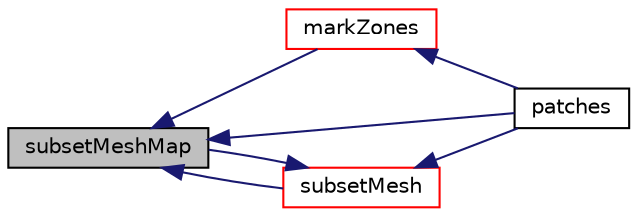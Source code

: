 digraph "subsetMeshMap"
{
  bgcolor="transparent";
  edge [fontname="Helvetica",fontsize="10",labelfontname="Helvetica",labelfontsize="10"];
  node [fontname="Helvetica",fontsize="10",shape=record];
  rankdir="LR";
  Node930 [label="subsetMeshMap",height=0.2,width=0.4,color="black", fillcolor="grey75", style="filled", fontcolor="black"];
  Node930 -> Node931 [dir="back",color="midnightblue",fontsize="10",style="solid",fontname="Helvetica"];
  Node931 [label="markZones",height=0.2,width=0.4,color="red",URL="$a31961.html#a48697e668dcb52e0c3231e9a75ddb8cc",tooltip="(size and) fills faceZone with zone of face. Zone is area "];
  Node931 -> Node935 [dir="back",color="midnightblue",fontsize="10",style="solid",fontname="Helvetica"];
  Node935 [label="patches",height=0.2,width=0.4,color="black",URL="$a31961.html#adf6d6f4f6576d5bd544f3ba396fa3946"];
  Node930 -> Node935 [dir="back",color="midnightblue",fontsize="10",style="solid",fontname="Helvetica"];
  Node930 -> Node937 [dir="back",color="midnightblue",fontsize="10",style="solid",fontname="Helvetica"];
  Node937 [label="subsetMesh",height=0.2,width=0.4,color="red",URL="$a31961.html#a2a82635af274c2fffdbb732676b4ecd3",tooltip="Return new surface. Returns pointMap, faceMap from. "];
  Node937 -> Node930 [dir="back",color="midnightblue",fontsize="10",style="solid",fontname="Helvetica"];
  Node937 -> Node935 [dir="back",color="midnightblue",fontsize="10",style="solid",fontname="Helvetica"];
}

